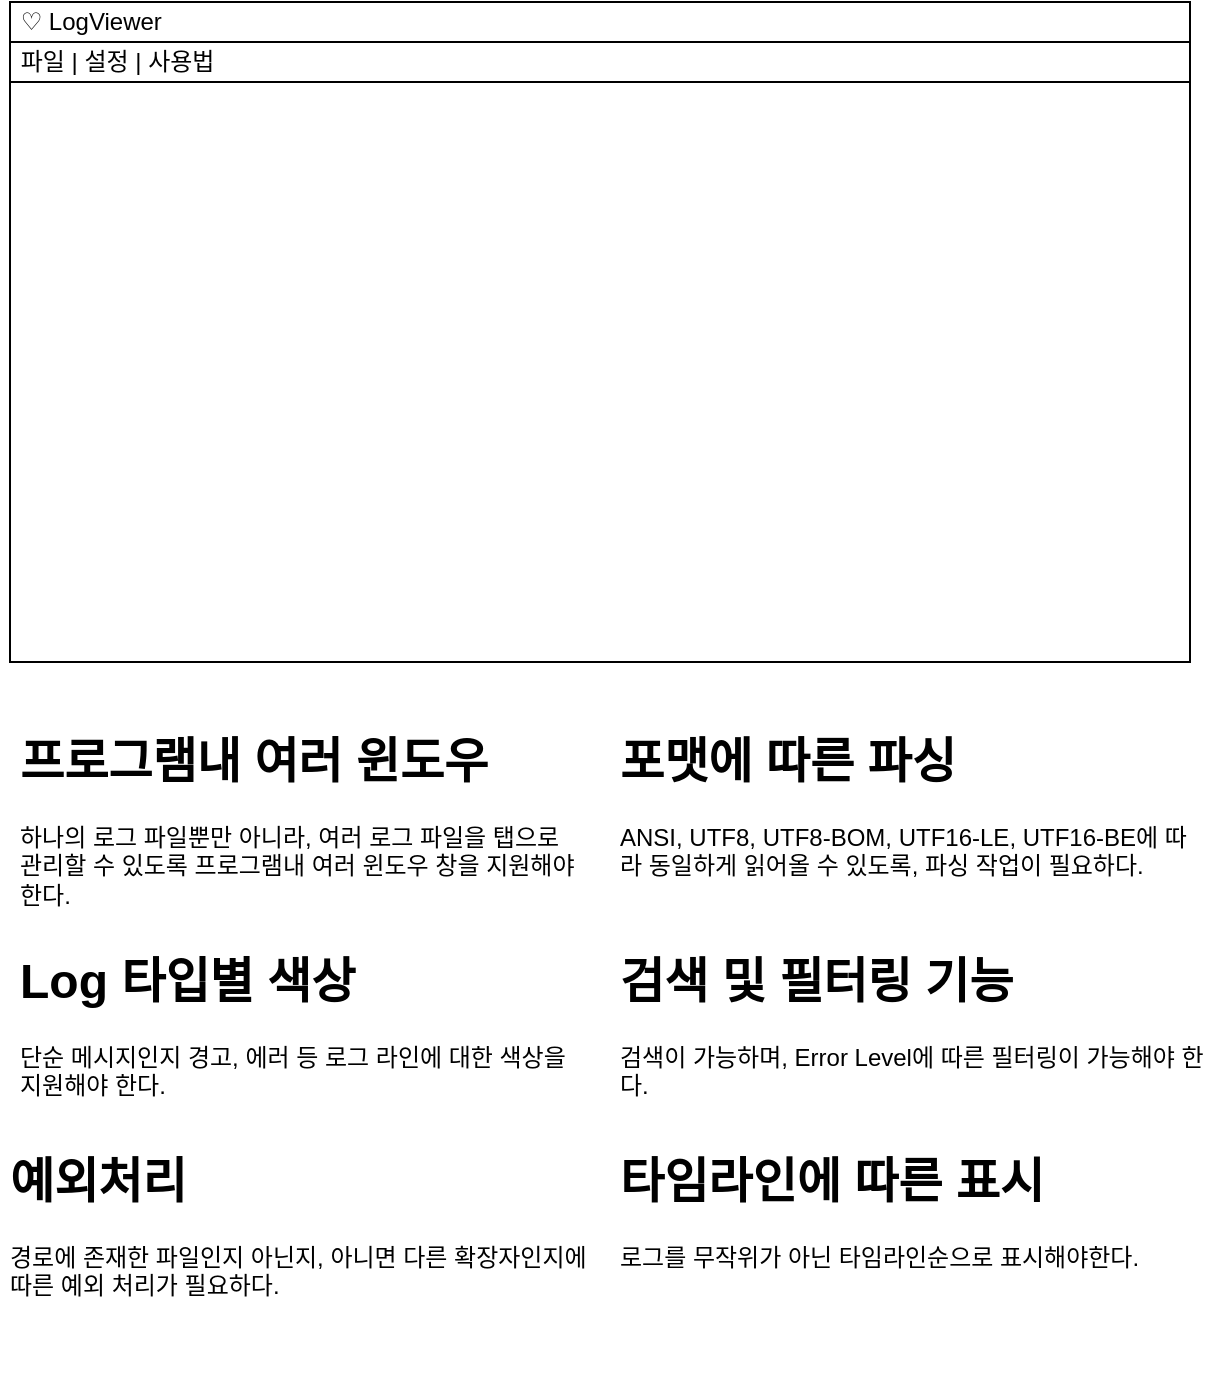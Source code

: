 <mxfile version="22.1.5" type="github">
  <diagram name="페이지-1" id="O8hurq3yJIF87QjJQ0jU">
    <mxGraphModel dx="730" dy="2086" grid="1" gridSize="10" guides="1" tooltips="1" connect="1" arrows="1" fold="1" page="1" pageScale="1" pageWidth="827" pageHeight="1169" math="0" shadow="0">
      <root>
        <mxCell id="0" />
        <mxCell id="1" parent="0" />
        <mxCell id="MgHBrbm2BHN63MwUzCdo-1" value="" style="rounded=0;whiteSpace=wrap;html=1;" vertex="1" parent="1">
          <mxGeometry x="20" y="-1090" width="590" height="330" as="geometry" />
        </mxCell>
        <mxCell id="MgHBrbm2BHN63MwUzCdo-2" value="&amp;nbsp;♡ LogViewer" style="rounded=0;whiteSpace=wrap;html=1;align=left;" vertex="1" parent="1">
          <mxGeometry x="20" y="-1090" width="590" height="20" as="geometry" />
        </mxCell>
        <mxCell id="MgHBrbm2BHN63MwUzCdo-3" value="&amp;nbsp;파일 | 설정 | 사용법" style="rounded=0;whiteSpace=wrap;html=1;align=left;" vertex="1" parent="1">
          <mxGeometry x="20" y="-1070" width="590" height="20" as="geometry" />
        </mxCell>
        <mxCell id="MgHBrbm2BHN63MwUzCdo-5" value="&lt;h1&gt;프로그램내 여러 윈도우&lt;/h1&gt;&lt;p&gt;하나의 로그 파일뿐만 아니라, 여러 로그 파일을 탭으로 관리할 수 있도록 프로그램내 여러 윈도우 창을 지원해야한다.&lt;/p&gt;" style="text;html=1;strokeColor=none;fillColor=none;spacing=5;spacingTop=-20;whiteSpace=wrap;overflow=hidden;rounded=0;" vertex="1" parent="1">
          <mxGeometry x="20" y="-730" width="290" height="120" as="geometry" />
        </mxCell>
        <mxCell id="MgHBrbm2BHN63MwUzCdo-7" value="&lt;h1&gt;포맷에 따른 파싱&lt;/h1&gt;&lt;p&gt;ANSI, UTF8, UTF8-BOM, UTF16-LE, UTF16-BE에 따라 동일하게 읽어올 수 있도록, 파싱 작업이 필요하다.&lt;/p&gt;" style="text;html=1;strokeColor=none;fillColor=none;spacing=5;spacingTop=-20;whiteSpace=wrap;overflow=hidden;rounded=0;" vertex="1" parent="1">
          <mxGeometry x="320" y="-730" width="300" height="120" as="geometry" />
        </mxCell>
        <mxCell id="MgHBrbm2BHN63MwUzCdo-8" value="&lt;h1&gt;Log 타입별 색상&lt;/h1&gt;&lt;p&gt;단순 메시지인지 경고, 에러 등 로그 라인에 대한 색상을 지원해야 한다.&lt;/p&gt;" style="text;html=1;strokeColor=none;fillColor=none;spacing=5;spacingTop=-20;whiteSpace=wrap;overflow=hidden;rounded=0;" vertex="1" parent="1">
          <mxGeometry x="20" y="-620" width="290" height="120" as="geometry" />
        </mxCell>
        <mxCell id="MgHBrbm2BHN63MwUzCdo-9" value="&lt;h1&gt;검색 및 필터링 기능&lt;/h1&gt;&lt;p&gt;검색이 가능하며, Error Level에 따른 필터링이 가능해야 한다.&lt;/p&gt;" style="text;html=1;strokeColor=none;fillColor=none;spacing=5;spacingTop=-20;whiteSpace=wrap;overflow=hidden;rounded=0;" vertex="1" parent="1">
          <mxGeometry x="320" y="-620" width="300" height="120" as="geometry" />
        </mxCell>
        <mxCell id="MgHBrbm2BHN63MwUzCdo-10" value="&lt;h1&gt;예외처리&lt;/h1&gt;&lt;p&gt;경로에 존재한 파일인지 아닌지, 아니면 다른 확장자인지에 따른 예외 처리가 필요하다.&lt;/p&gt;" style="text;html=1;strokeColor=none;fillColor=none;spacing=5;spacingTop=-20;whiteSpace=wrap;overflow=hidden;rounded=0;" vertex="1" parent="1">
          <mxGeometry x="15" y="-520" width="300" height="120" as="geometry" />
        </mxCell>
        <mxCell id="MgHBrbm2BHN63MwUzCdo-11" value="&lt;h1&gt;타임라인에 따른 표시&lt;/h1&gt;&lt;div&gt;로그를 무작위가 아닌 타임라인순으로 표시해야한다.&lt;/div&gt;" style="text;html=1;strokeColor=none;fillColor=none;spacing=5;spacingTop=-20;whiteSpace=wrap;overflow=hidden;rounded=0;" vertex="1" parent="1">
          <mxGeometry x="320" y="-520" width="300" height="120" as="geometry" />
        </mxCell>
      </root>
    </mxGraphModel>
  </diagram>
</mxfile>
